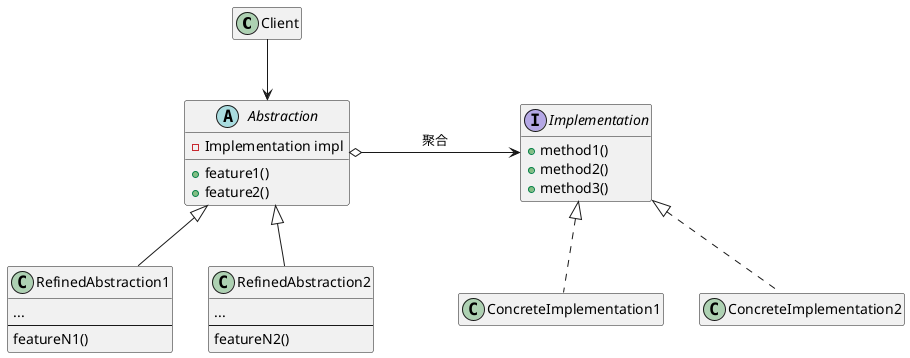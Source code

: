 @startuml
hide empty members


class Client {}


abstract Abstraction {
	- Implementation impl
	+ feature1()
	+ feature2()
}


class RefinedAbstraction1 {
	...
	--
	featureN1()
}


class RefinedAbstraction2 {
	...
	--
	featureN2()
}


interface Implementation {
	+ method1()
	+ method2()
	+ method3()
}


class ConcreteImplementation1 {}
class ConcreteImplementation2 {}


Client -down-> Abstraction
RefinedAbstraction1 -up-|> Abstraction
RefinedAbstraction2 -up-|> Abstraction

Abstraction o-right-> Implementation: "                聚合                "

ConcreteImplementation1 .up.|> Implementation
ConcreteImplementation2 .up.|> Implementation

@enduml